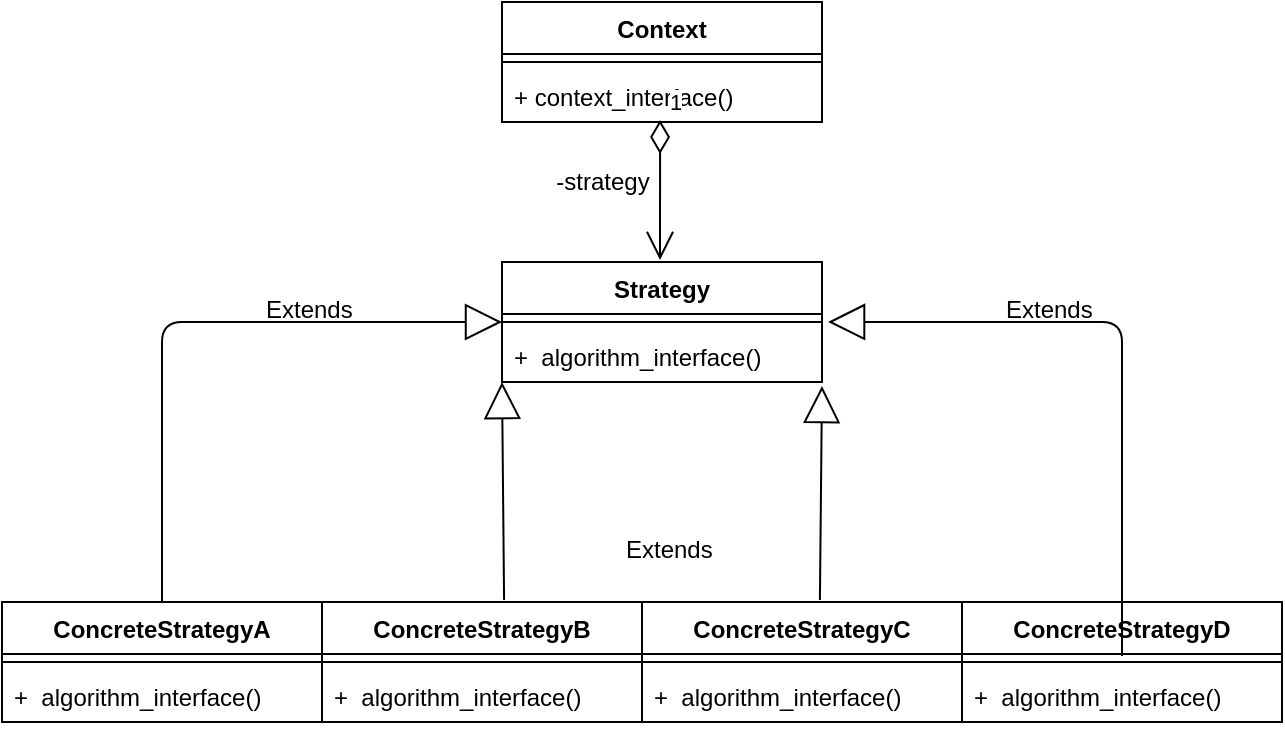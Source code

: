 <mxfile version="14.6.10" type="google"><diagram id="C5RBs43oDa-KdzZeNtuy" name="Page-1"><mxGraphModel dx="1031" dy="344" grid="1" gridSize="10" guides="1" tooltips="1" connect="1" arrows="1" fold="1" page="0" pageScale="1" pageWidth="827" pageHeight="1169" math="0" shadow="0"><root><mxCell id="WIyWlLk6GJQsqaUBKTNV-0"/><mxCell id="WIyWlLk6GJQsqaUBKTNV-1" parent="WIyWlLk6GJQsqaUBKTNV-0"/><mxCell id="UmgZ3AeawJPUEQczT9UL-0" value="Context" style="swimlane;fontStyle=1;align=center;verticalAlign=top;childLayout=stackLayout;horizontal=1;startSize=26;horizontalStack=0;resizeParent=1;resizeParentMax=0;resizeLast=0;collapsible=1;marginBottom=0;" parent="WIyWlLk6GJQsqaUBKTNV-1" vertex="1"><mxGeometry x="320" y="10" width="160" height="60" as="geometry"/></mxCell><mxCell id="UmgZ3AeawJPUEQczT9UL-2" value="" style="line;strokeWidth=1;fillColor=none;align=left;verticalAlign=middle;spacingTop=-1;spacingLeft=3;spacingRight=3;rotatable=0;labelPosition=right;points=[];portConstraint=eastwest;" parent="UmgZ3AeawJPUEQczT9UL-0" vertex="1"><mxGeometry y="26" width="160" height="8" as="geometry"/></mxCell><mxCell id="UmgZ3AeawJPUEQczT9UL-3" value="+ context_interface()" style="text;strokeColor=none;fillColor=none;align=left;verticalAlign=top;spacingLeft=4;spacingRight=4;overflow=hidden;rotatable=0;points=[[0,0.5],[1,0.5]];portConstraint=eastwest;" parent="UmgZ3AeawJPUEQczT9UL-0" vertex="1"><mxGeometry y="34" width="160" height="26" as="geometry"/></mxCell><mxCell id="UmgZ3AeawJPUEQczT9UL-4" value="Strategy" style="swimlane;fontStyle=1;align=center;verticalAlign=top;childLayout=stackLayout;horizontal=1;startSize=26;horizontalStack=0;resizeParent=1;resizeParentMax=0;resizeLast=0;collapsible=1;marginBottom=0;" parent="WIyWlLk6GJQsqaUBKTNV-1" vertex="1"><mxGeometry x="320" y="140" width="160" height="60" as="geometry"/></mxCell><mxCell id="UmgZ3AeawJPUEQczT9UL-6" value="" style="line;strokeWidth=1;fillColor=none;align=left;verticalAlign=middle;spacingTop=-1;spacingLeft=3;spacingRight=3;rotatable=0;labelPosition=right;points=[];portConstraint=eastwest;" parent="UmgZ3AeawJPUEQczT9UL-4" vertex="1"><mxGeometry y="26" width="160" height="8" as="geometry"/></mxCell><mxCell id="UmgZ3AeawJPUEQczT9UL-7" value="+  algorithm_interface()" style="text;strokeColor=none;fillColor=none;align=left;verticalAlign=top;spacingLeft=4;spacingRight=4;overflow=hidden;rotatable=0;points=[[0,0.5],[1,0.5]];portConstraint=eastwest;" parent="UmgZ3AeawJPUEQczT9UL-4" vertex="1"><mxGeometry y="34" width="160" height="26" as="geometry"/></mxCell><mxCell id="UmgZ3AeawJPUEQczT9UL-10" value="-strategy" style="text;html=1;align=center;verticalAlign=middle;resizable=0;points=[];autosize=1;strokeColor=none;" parent="WIyWlLk6GJQsqaUBKTNV-1" vertex="1"><mxGeometry x="340" y="90" width="60" height="20" as="geometry"/></mxCell><mxCell id="UmgZ3AeawJPUEQczT9UL-11" value="ConcreteStrategyA" style="swimlane;fontStyle=1;align=center;verticalAlign=top;childLayout=stackLayout;horizontal=1;startSize=26;horizontalStack=0;resizeParent=1;resizeParentMax=0;resizeLast=0;collapsible=1;marginBottom=0;" parent="WIyWlLk6GJQsqaUBKTNV-1" vertex="1"><mxGeometry x="70" y="310" width="160" height="60" as="geometry"/></mxCell><mxCell id="UmgZ3AeawJPUEQczT9UL-13" value="" style="line;strokeWidth=1;fillColor=none;align=left;verticalAlign=middle;spacingTop=-1;spacingLeft=3;spacingRight=3;rotatable=0;labelPosition=right;points=[];portConstraint=eastwest;" parent="UmgZ3AeawJPUEQczT9UL-11" vertex="1"><mxGeometry y="26" width="160" height="8" as="geometry"/></mxCell><mxCell id="UmgZ3AeawJPUEQczT9UL-14" value="+  algorithm_interface()" style="text;strokeColor=none;fillColor=none;align=left;verticalAlign=top;spacingLeft=4;spacingRight=4;overflow=hidden;rotatable=0;points=[[0,0.5],[1,0.5]];portConstraint=eastwest;" parent="UmgZ3AeawJPUEQczT9UL-11" vertex="1"><mxGeometry y="34" width="160" height="26" as="geometry"/></mxCell><mxCell id="UmgZ3AeawJPUEQczT9UL-15" value="ConcreteStrategyB" style="swimlane;fontStyle=1;align=center;verticalAlign=top;childLayout=stackLayout;horizontal=1;startSize=26;horizontalStack=0;resizeParent=1;resizeParentMax=0;resizeLast=0;collapsible=1;marginBottom=0;" parent="WIyWlLk6GJQsqaUBKTNV-1" vertex="1"><mxGeometry x="230" y="310" width="160" height="60" as="geometry"/></mxCell><mxCell id="UmgZ3AeawJPUEQczT9UL-17" value="" style="line;strokeWidth=1;fillColor=none;align=left;verticalAlign=middle;spacingTop=-1;spacingLeft=3;spacingRight=3;rotatable=0;labelPosition=right;points=[];portConstraint=eastwest;" parent="UmgZ3AeawJPUEQczT9UL-15" vertex="1"><mxGeometry y="26" width="160" height="8" as="geometry"/></mxCell><mxCell id="UmgZ3AeawJPUEQczT9UL-18" value="+  algorithm_interface()" style="text;strokeColor=none;fillColor=none;align=left;verticalAlign=top;spacingLeft=4;spacingRight=4;overflow=hidden;rotatable=0;points=[[0,0.5],[1,0.5]];portConstraint=eastwest;" parent="UmgZ3AeawJPUEQczT9UL-15" vertex="1"><mxGeometry y="34" width="160" height="26" as="geometry"/></mxCell><mxCell id="UmgZ3AeawJPUEQczT9UL-19" value="ConcreteStrategyC" style="swimlane;fontStyle=1;align=center;verticalAlign=top;childLayout=stackLayout;horizontal=1;startSize=26;horizontalStack=0;resizeParent=1;resizeParentMax=0;resizeLast=0;collapsible=1;marginBottom=0;" parent="WIyWlLk6GJQsqaUBKTNV-1" vertex="1"><mxGeometry x="390" y="310" width="160" height="60" as="geometry"/></mxCell><mxCell id="UmgZ3AeawJPUEQczT9UL-21" value="" style="line;strokeWidth=1;fillColor=none;align=left;verticalAlign=middle;spacingTop=-1;spacingLeft=3;spacingRight=3;rotatable=0;labelPosition=right;points=[];portConstraint=eastwest;" parent="UmgZ3AeawJPUEQczT9UL-19" vertex="1"><mxGeometry y="26" width="160" height="8" as="geometry"/></mxCell><mxCell id="UmgZ3AeawJPUEQczT9UL-22" value="+  algorithm_interface()" style="text;strokeColor=none;fillColor=none;align=left;verticalAlign=top;spacingLeft=4;spacingRight=4;overflow=hidden;rotatable=0;points=[[0,0.5],[1,0.5]];portConstraint=eastwest;" parent="UmgZ3AeawJPUEQczT9UL-19" vertex="1"><mxGeometry y="34" width="160" height="26" as="geometry"/></mxCell><mxCell id="UmgZ3AeawJPUEQczT9UL-23" value="" style="endArrow=block;endSize=16;endFill=0;html=1;exitX=0.5;exitY=0;exitDx=0;exitDy=0;entryX=0;entryY=0.5;entryDx=0;entryDy=0;entryPerimeter=0;" parent="WIyWlLk6GJQsqaUBKTNV-1" source="UmgZ3AeawJPUEQczT9UL-11" target="UmgZ3AeawJPUEQczT9UL-6" edge="1"><mxGeometry x="0.369" y="-33" width="160" relative="1" as="geometry"><mxPoint x="350" y="180" as="sourcePoint"/><mxPoint x="518" y="100" as="targetPoint"/><mxPoint as="offset"/><Array as="points"><mxPoint x="150" y="170"/></Array></mxGeometry></mxCell><mxCell id="UmgZ3AeawJPUEQczT9UL-24" value="&lt;br&gt;" style="endArrow=block;endSize=16;endFill=0;html=1;exitX=0.569;exitY=-0.017;exitDx=0;exitDy=0;exitPerimeter=0;" parent="WIyWlLk6GJQsqaUBKTNV-1" source="UmgZ3AeawJPUEQczT9UL-15" edge="1"><mxGeometry width="160" relative="1" as="geometry"><mxPoint x="321" y="330" as="sourcePoint"/><mxPoint x="320" y="200" as="targetPoint"/></mxGeometry></mxCell><mxCell id="UmgZ3AeawJPUEQczT9UL-26" value="&lt;br&gt;" style="endArrow=block;endSize=16;endFill=0;html=1;exitX=0.556;exitY=-0.017;exitDx=0;exitDy=0;exitPerimeter=0;" parent="WIyWlLk6GJQsqaUBKTNV-1" source="UmgZ3AeawJPUEQczT9UL-19" edge="1"><mxGeometry width="160" relative="1" as="geometry"><mxPoint x="667" y="140" as="sourcePoint"/><mxPoint x="480" y="202" as="targetPoint"/></mxGeometry></mxCell><mxCell id="qqLnlXYOmjLf4g8ie6ew-1" value="1" style="endArrow=open;html=1;endSize=12;startArrow=diamondThin;startSize=14;startFill=0;align=left;verticalAlign=bottom;exitX=0.494;exitY=0.962;exitDx=0;exitDy=0;exitPerimeter=0;" parent="WIyWlLk6GJQsqaUBKTNV-1" source="UmgZ3AeawJPUEQczT9UL-3" edge="1"><mxGeometry x="-1" y="3" relative="1" as="geometry"><mxPoint x="390" y="69" as="sourcePoint"/><mxPoint x="399" y="139" as="targetPoint"/></mxGeometry></mxCell><mxCell id="5DQP-kNT0bsNXu1izXmI-0" value="ConcreteStrategyD" style="swimlane;fontStyle=1;align=center;verticalAlign=top;childLayout=stackLayout;horizontal=1;startSize=26;horizontalStack=0;resizeParent=1;resizeParentMax=0;resizeLast=0;collapsible=1;marginBottom=0;" parent="WIyWlLk6GJQsqaUBKTNV-1" vertex="1"><mxGeometry x="550" y="310" width="160" height="60" as="geometry"/></mxCell><mxCell id="5DQP-kNT0bsNXu1izXmI-1" value="" style="line;strokeWidth=1;fillColor=none;align=left;verticalAlign=middle;spacingTop=-1;spacingLeft=3;spacingRight=3;rotatable=0;labelPosition=right;points=[];portConstraint=eastwest;" parent="5DQP-kNT0bsNXu1izXmI-0" vertex="1"><mxGeometry y="26" width="160" height="8" as="geometry"/></mxCell><mxCell id="5DQP-kNT0bsNXu1izXmI-2" value="+  algorithm_interface()" style="text;strokeColor=none;fillColor=none;align=left;verticalAlign=top;spacingLeft=4;spacingRight=4;overflow=hidden;rotatable=0;points=[[0,0.5],[1,0.5]];portConstraint=eastwest;" parent="5DQP-kNT0bsNXu1izXmI-0" vertex="1"><mxGeometry y="34" width="160" height="26" as="geometry"/></mxCell><mxCell id="5DQP-kNT0bsNXu1izXmI-4" value="" style="endArrow=block;endSize=16;endFill=0;html=1;entryX=1.019;entryY=-0.154;entryDx=0;entryDy=0;entryPerimeter=0;" parent="WIyWlLk6GJQsqaUBKTNV-1" target="UmgZ3AeawJPUEQczT9UL-7" edge="1"><mxGeometry x="0.096" y="-8" width="160" relative="1" as="geometry"><mxPoint x="630" y="337" as="sourcePoint"/><mxPoint x="622" y="160" as="targetPoint"/><Array as="points"><mxPoint x="630" y="170"/></Array><mxPoint as="offset"/></mxGeometry></mxCell><mxCell id="5DQP-kNT0bsNXu1izXmI-6" value="Extends" style="text;whiteSpace=wrap;html=1;" parent="WIyWlLk6GJQsqaUBKTNV-1" vertex="1"><mxGeometry x="200" y="150" width="70" height="30" as="geometry"/></mxCell><mxCell id="5DQP-kNT0bsNXu1izXmI-7" value="Extends" style="text;whiteSpace=wrap;html=1;" parent="WIyWlLk6GJQsqaUBKTNV-1" vertex="1"><mxGeometry x="380" y="270" width="70" height="30" as="geometry"/></mxCell><mxCell id="5DQP-kNT0bsNXu1izXmI-8" value="Extends" style="text;whiteSpace=wrap;html=1;" parent="WIyWlLk6GJQsqaUBKTNV-1" vertex="1"><mxGeometry x="570" y="150" width="70" height="30" as="geometry"/></mxCell></root></mxGraphModel></diagram></mxfile>